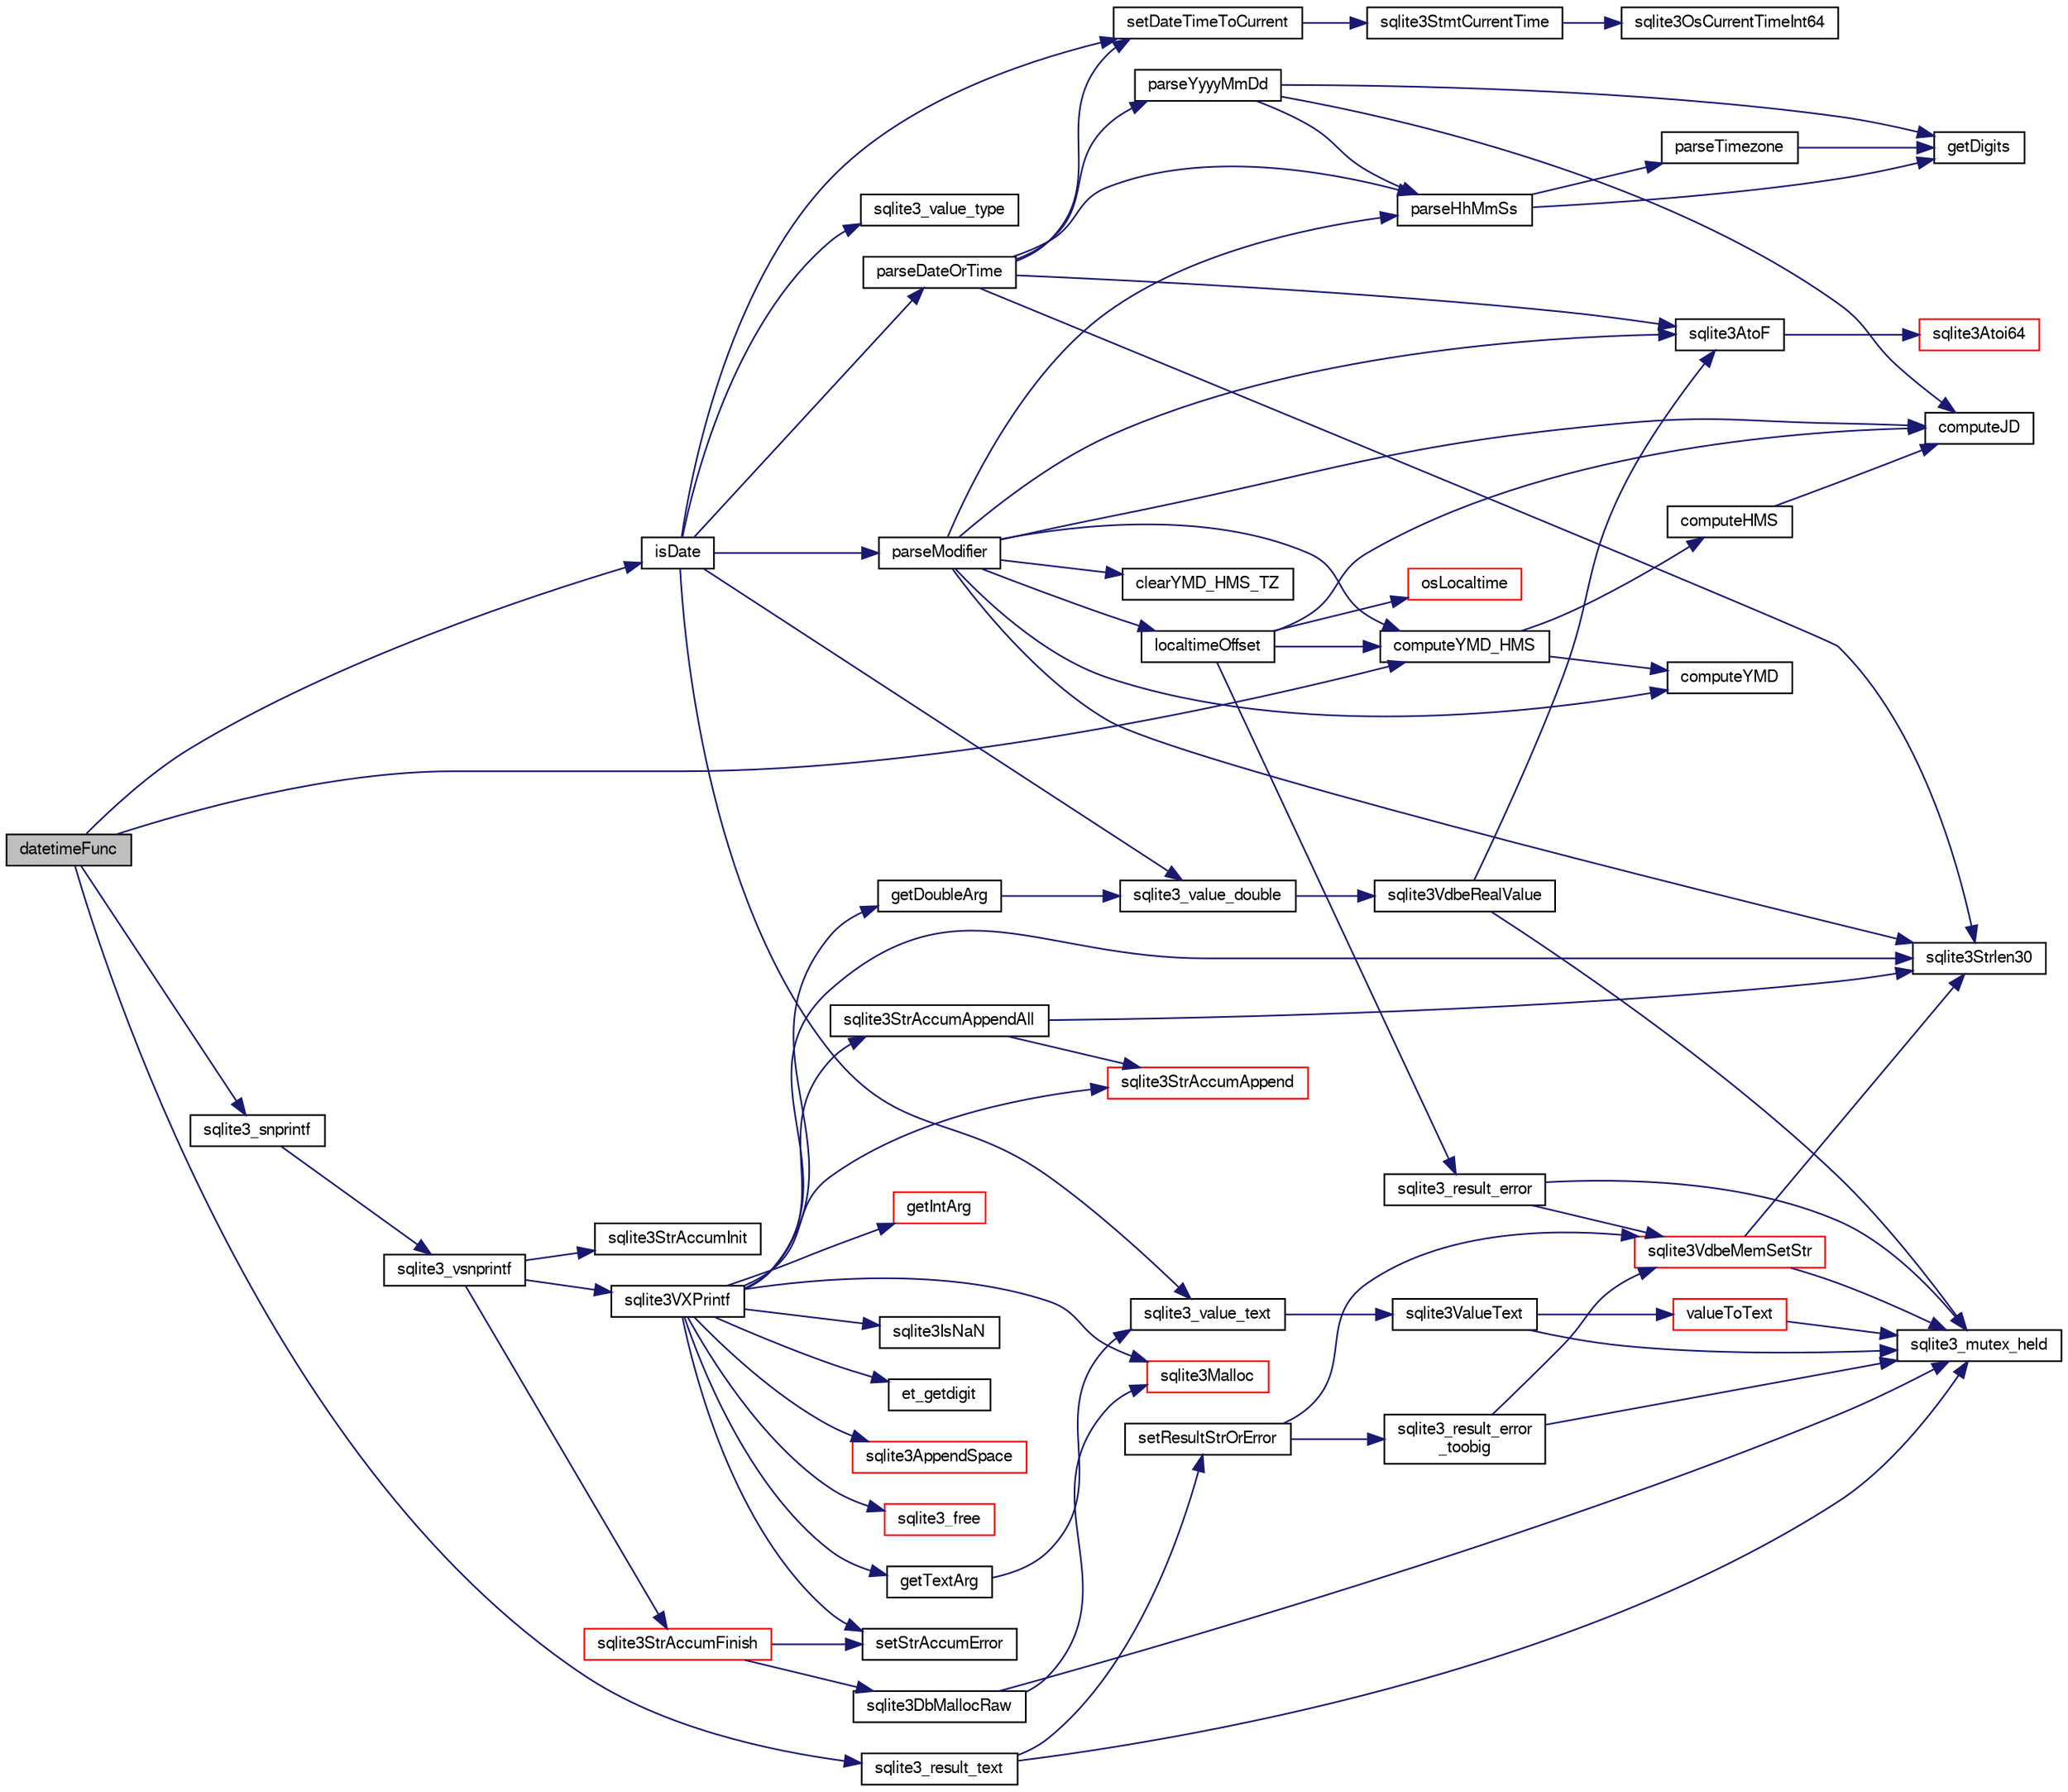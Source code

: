 digraph "datetimeFunc"
{
  edge [fontname="FreeSans",fontsize="10",labelfontname="FreeSans",labelfontsize="10"];
  node [fontname="FreeSans",fontsize="10",shape=record];
  rankdir="LR";
  Node83982 [label="datetimeFunc",height=0.2,width=0.4,color="black", fillcolor="grey75", style="filled", fontcolor="black"];
  Node83982 -> Node83983 [color="midnightblue",fontsize="10",style="solid",fontname="FreeSans"];
  Node83983 [label="isDate",height=0.2,width=0.4,color="black", fillcolor="white", style="filled",URL="$sqlite3_8c.html#a88586fabfb5a2ee248ccf6f5dfb90904"];
  Node83983 -> Node83984 [color="midnightblue",fontsize="10",style="solid",fontname="FreeSans"];
  Node83984 [label="setDateTimeToCurrent",height=0.2,width=0.4,color="black", fillcolor="white", style="filled",URL="$sqlite3_8c.html#a18009d23009369ca192dbbc98f7b9e2e"];
  Node83984 -> Node83985 [color="midnightblue",fontsize="10",style="solid",fontname="FreeSans"];
  Node83985 [label="sqlite3StmtCurrentTime",height=0.2,width=0.4,color="black", fillcolor="white", style="filled",URL="$sqlite3_8c.html#ae1011d49964d4f1e38cebd95eab80802"];
  Node83985 -> Node83986 [color="midnightblue",fontsize="10",style="solid",fontname="FreeSans"];
  Node83986 [label="sqlite3OsCurrentTimeInt64",height=0.2,width=0.4,color="black", fillcolor="white", style="filled",URL="$sqlite3_8c.html#a8fba11754c83b89782ef18af266f5ec2"];
  Node83983 -> Node83987 [color="midnightblue",fontsize="10",style="solid",fontname="FreeSans"];
  Node83987 [label="sqlite3_value_type",height=0.2,width=0.4,color="black", fillcolor="white", style="filled",URL="$sqlite3_8c.html#ac5e91a982065a1ab220a43bbd18cfa60"];
  Node83983 -> Node83988 [color="midnightblue",fontsize="10",style="solid",fontname="FreeSans"];
  Node83988 [label="sqlite3_value_double",height=0.2,width=0.4,color="black", fillcolor="white", style="filled",URL="$sqlite3_8c.html#a3e50c1a2dd484a8b6911c9d163816b88"];
  Node83988 -> Node83989 [color="midnightblue",fontsize="10",style="solid",fontname="FreeSans"];
  Node83989 [label="sqlite3VdbeRealValue",height=0.2,width=0.4,color="black", fillcolor="white", style="filled",URL="$sqlite3_8c.html#a5bf943a4f9a5516911b3bc610e3d64e0"];
  Node83989 -> Node83990 [color="midnightblue",fontsize="10",style="solid",fontname="FreeSans"];
  Node83990 [label="sqlite3_mutex_held",height=0.2,width=0.4,color="black", fillcolor="white", style="filled",URL="$sqlite3_8c.html#acf77da68932b6bc163c5e68547ecc3e7"];
  Node83989 -> Node83991 [color="midnightblue",fontsize="10",style="solid",fontname="FreeSans"];
  Node83991 [label="sqlite3AtoF",height=0.2,width=0.4,color="black", fillcolor="white", style="filled",URL="$sqlite3_8c.html#ad2a961fc08942417d977510a1384b6d2"];
  Node83991 -> Node83992 [color="midnightblue",fontsize="10",style="solid",fontname="FreeSans"];
  Node83992 [label="sqlite3Atoi64",height=0.2,width=0.4,color="red", fillcolor="white", style="filled",URL="$sqlite3_8c.html#a5b13083911b3dc0a0b54f43acc686a39"];
  Node83983 -> Node83994 [color="midnightblue",fontsize="10",style="solid",fontname="FreeSans"];
  Node83994 [label="sqlite3_value_text",height=0.2,width=0.4,color="black", fillcolor="white", style="filled",URL="$sqlite3_8c.html#aef2ace3239e6dd59c74110faa70f8171"];
  Node83994 -> Node83995 [color="midnightblue",fontsize="10",style="solid",fontname="FreeSans"];
  Node83995 [label="sqlite3ValueText",height=0.2,width=0.4,color="black", fillcolor="white", style="filled",URL="$sqlite3_8c.html#ad567a94e52d1adf81f4857fdba00a59b"];
  Node83995 -> Node83990 [color="midnightblue",fontsize="10",style="solid",fontname="FreeSans"];
  Node83995 -> Node83996 [color="midnightblue",fontsize="10",style="solid",fontname="FreeSans"];
  Node83996 [label="valueToText",height=0.2,width=0.4,color="red", fillcolor="white", style="filled",URL="$sqlite3_8c.html#abded1c4848e5c5901949c02af499044c"];
  Node83996 -> Node83990 [color="midnightblue",fontsize="10",style="solid",fontname="FreeSans"];
  Node83983 -> Node84255 [color="midnightblue",fontsize="10",style="solid",fontname="FreeSans"];
  Node84255 [label="parseDateOrTime",height=0.2,width=0.4,color="black", fillcolor="white", style="filled",URL="$sqlite3_8c.html#a86a0ea000a0479eb6de44cbeb82acef9"];
  Node84255 -> Node84256 [color="midnightblue",fontsize="10",style="solid",fontname="FreeSans"];
  Node84256 [label="parseYyyyMmDd",height=0.2,width=0.4,color="black", fillcolor="white", style="filled",URL="$sqlite3_8c.html#ad3a4252b0c148f0174e1e546115b5802"];
  Node84256 -> Node84257 [color="midnightblue",fontsize="10",style="solid",fontname="FreeSans"];
  Node84257 [label="getDigits",height=0.2,width=0.4,color="black", fillcolor="white", style="filled",URL="$sqlite3_8c.html#af4fdc2bcc27f2897a50c080040855e4d"];
  Node84256 -> Node84258 [color="midnightblue",fontsize="10",style="solid",fontname="FreeSans"];
  Node84258 [label="parseHhMmSs",height=0.2,width=0.4,color="black", fillcolor="white", style="filled",URL="$sqlite3_8c.html#ac4cdecf91abf320cc407022a3bd4944f"];
  Node84258 -> Node84257 [color="midnightblue",fontsize="10",style="solid",fontname="FreeSans"];
  Node84258 -> Node84259 [color="midnightblue",fontsize="10",style="solid",fontname="FreeSans"];
  Node84259 [label="parseTimezone",height=0.2,width=0.4,color="black", fillcolor="white", style="filled",URL="$sqlite3_8c.html#a0cdd15f925d164c8f4ce8f6a7ef87294"];
  Node84259 -> Node84257 [color="midnightblue",fontsize="10",style="solid",fontname="FreeSans"];
  Node84256 -> Node84223 [color="midnightblue",fontsize="10",style="solid",fontname="FreeSans"];
  Node84223 [label="computeJD",height=0.2,width=0.4,color="black", fillcolor="white", style="filled",URL="$sqlite3_8c.html#aeeefea84c7c62565ee8e5491f39c0bc4"];
  Node84255 -> Node84258 [color="midnightblue",fontsize="10",style="solid",fontname="FreeSans"];
  Node84255 -> Node83984 [color="midnightblue",fontsize="10",style="solid",fontname="FreeSans"];
  Node84255 -> Node83991 [color="midnightblue",fontsize="10",style="solid",fontname="FreeSans"];
  Node84255 -> Node84058 [color="midnightblue",fontsize="10",style="solid",fontname="FreeSans"];
  Node84058 [label="sqlite3Strlen30",height=0.2,width=0.4,color="black", fillcolor="white", style="filled",URL="$sqlite3_8c.html#a3dcd80ba41f1a308193dee74857b62a7"];
  Node83983 -> Node84260 [color="midnightblue",fontsize="10",style="solid",fontname="FreeSans"];
  Node84260 [label="parseModifier",height=0.2,width=0.4,color="black", fillcolor="white", style="filled",URL="$sqlite3_8c.html#af27e39a2d2026d0f51799a9c254c4f06"];
  Node84260 -> Node84223 [color="midnightblue",fontsize="10",style="solid",fontname="FreeSans"];
  Node84260 -> Node84261 [color="midnightblue",fontsize="10",style="solid",fontname="FreeSans"];
  Node84261 [label="localtimeOffset",height=0.2,width=0.4,color="black", fillcolor="white", style="filled",URL="$sqlite3_8c.html#a90df73d3001a38322fee639ae369b637"];
  Node84261 -> Node84229 [color="midnightblue",fontsize="10",style="solid",fontname="FreeSans"];
  Node84229 [label="computeYMD_HMS",height=0.2,width=0.4,color="black", fillcolor="white", style="filled",URL="$sqlite3_8c.html#aaa0f11071766258d0a6bd58c98a5cfa4"];
  Node84229 -> Node84225 [color="midnightblue",fontsize="10",style="solid",fontname="FreeSans"];
  Node84225 [label="computeYMD",height=0.2,width=0.4,color="black", fillcolor="white", style="filled",URL="$sqlite3_8c.html#a5bd5a8651c26bd9c9e84482fc7b82321"];
  Node84229 -> Node84227 [color="midnightblue",fontsize="10",style="solid",fontname="FreeSans"];
  Node84227 [label="computeHMS",height=0.2,width=0.4,color="black", fillcolor="white", style="filled",URL="$sqlite3_8c.html#a13e9c62b28e0545b79e18f6c020ee51b"];
  Node84227 -> Node84223 [color="midnightblue",fontsize="10",style="solid",fontname="FreeSans"];
  Node84261 -> Node84223 [color="midnightblue",fontsize="10",style="solid",fontname="FreeSans"];
  Node84261 -> Node84262 [color="midnightblue",fontsize="10",style="solid",fontname="FreeSans"];
  Node84262 [label="osLocaltime",height=0.2,width=0.4,color="red", fillcolor="white", style="filled",URL="$sqlite3_8c.html#a1cd1d1cf8d386ab8c12e96557cd47c20"];
  Node84261 -> Node84154 [color="midnightblue",fontsize="10",style="solid",fontname="FreeSans"];
  Node84154 [label="sqlite3_result_error",height=0.2,width=0.4,color="black", fillcolor="white", style="filled",URL="$sqlite3_8c.html#a577161e1b67908b94f47007aaa6ae4c4"];
  Node84154 -> Node83990 [color="midnightblue",fontsize="10",style="solid",fontname="FreeSans"];
  Node84154 -> Node84107 [color="midnightblue",fontsize="10",style="solid",fontname="FreeSans"];
  Node84107 [label="sqlite3VdbeMemSetStr",height=0.2,width=0.4,color="red", fillcolor="white", style="filled",URL="$sqlite3_8c.html#a9697bec7c3b512483638ea3646191d7d"];
  Node84107 -> Node83990 [color="midnightblue",fontsize="10",style="solid",fontname="FreeSans"];
  Node84107 -> Node84058 [color="midnightblue",fontsize="10",style="solid",fontname="FreeSans"];
  Node84260 -> Node84263 [color="midnightblue",fontsize="10",style="solid",fontname="FreeSans"];
  Node84263 [label="clearYMD_HMS_TZ",height=0.2,width=0.4,color="black", fillcolor="white", style="filled",URL="$sqlite3_8c.html#a52d96edd21a70f6a8a6a987c54de3cc3"];
  Node84260 -> Node83991 [color="midnightblue",fontsize="10",style="solid",fontname="FreeSans"];
  Node84260 -> Node84058 [color="midnightblue",fontsize="10",style="solid",fontname="FreeSans"];
  Node84260 -> Node84229 [color="midnightblue",fontsize="10",style="solid",fontname="FreeSans"];
  Node84260 -> Node84225 [color="midnightblue",fontsize="10",style="solid",fontname="FreeSans"];
  Node84260 -> Node84258 [color="midnightblue",fontsize="10",style="solid",fontname="FreeSans"];
  Node83982 -> Node84229 [color="midnightblue",fontsize="10",style="solid",fontname="FreeSans"];
  Node83982 -> Node84182 [color="midnightblue",fontsize="10",style="solid",fontname="FreeSans"];
  Node84182 [label="sqlite3_snprintf",height=0.2,width=0.4,color="black", fillcolor="white", style="filled",URL="$sqlite3_8c.html#aa2695a752e971577f5784122f2013c40"];
  Node84182 -> Node84183 [color="midnightblue",fontsize="10",style="solid",fontname="FreeSans"];
  Node84183 [label="sqlite3_vsnprintf",height=0.2,width=0.4,color="black", fillcolor="white", style="filled",URL="$sqlite3_8c.html#a0862c03aea71d62847e452aa655add42"];
  Node84183 -> Node84043 [color="midnightblue",fontsize="10",style="solid",fontname="FreeSans"];
  Node84043 [label="sqlite3StrAccumInit",height=0.2,width=0.4,color="black", fillcolor="white", style="filled",URL="$sqlite3_8c.html#aabf95e113b9d54d519cd15a56215f560"];
  Node84183 -> Node84044 [color="midnightblue",fontsize="10",style="solid",fontname="FreeSans"];
  Node84044 [label="sqlite3VXPrintf",height=0.2,width=0.4,color="black", fillcolor="white", style="filled",URL="$sqlite3_8c.html#a63c25806c9bd4a2b76f9a0eb232c6bde"];
  Node84044 -> Node84045 [color="midnightblue",fontsize="10",style="solid",fontname="FreeSans"];
  Node84045 [label="sqlite3StrAccumAppend",height=0.2,width=0.4,color="red", fillcolor="white", style="filled",URL="$sqlite3_8c.html#a56664fa33def33c5a5245b623441d5e0"];
  Node84044 -> Node84052 [color="midnightblue",fontsize="10",style="solid",fontname="FreeSans"];
  Node84052 [label="getIntArg",height=0.2,width=0.4,color="red", fillcolor="white", style="filled",URL="$sqlite3_8c.html#abff258963dbd9205fb299851a64c67be"];
  Node84044 -> Node84005 [color="midnightblue",fontsize="10",style="solid",fontname="FreeSans"];
  Node84005 [label="sqlite3Malloc",height=0.2,width=0.4,color="red", fillcolor="white", style="filled",URL="$sqlite3_8c.html#a361a2eaa846b1885f123abe46f5d8b2b"];
  Node84044 -> Node84048 [color="midnightblue",fontsize="10",style="solid",fontname="FreeSans"];
  Node84048 [label="setStrAccumError",height=0.2,width=0.4,color="black", fillcolor="white", style="filled",URL="$sqlite3_8c.html#a3dc479a1fc8ba1ab8edfe51f8a0b102c"];
  Node84044 -> Node84056 [color="midnightblue",fontsize="10",style="solid",fontname="FreeSans"];
  Node84056 [label="getDoubleArg",height=0.2,width=0.4,color="black", fillcolor="white", style="filled",URL="$sqlite3_8c.html#a1cf25120072c85bd261983b24c12c3d9"];
  Node84056 -> Node83988 [color="midnightblue",fontsize="10",style="solid",fontname="FreeSans"];
  Node84044 -> Node84057 [color="midnightblue",fontsize="10",style="solid",fontname="FreeSans"];
  Node84057 [label="sqlite3IsNaN",height=0.2,width=0.4,color="black", fillcolor="white", style="filled",URL="$sqlite3_8c.html#aed4d78203877c3486765ccbc7feebb50"];
  Node84044 -> Node84058 [color="midnightblue",fontsize="10",style="solid",fontname="FreeSans"];
  Node84044 -> Node84059 [color="midnightblue",fontsize="10",style="solid",fontname="FreeSans"];
  Node84059 [label="et_getdigit",height=0.2,width=0.4,color="black", fillcolor="white", style="filled",URL="$sqlite3_8c.html#a40c5a308749ad07cc2397a53e081bff0"];
  Node84044 -> Node84060 [color="midnightblue",fontsize="10",style="solid",fontname="FreeSans"];
  Node84060 [label="getTextArg",height=0.2,width=0.4,color="black", fillcolor="white", style="filled",URL="$sqlite3_8c.html#afbb41850423ef20071cefaab0431e04d"];
  Node84060 -> Node83994 [color="midnightblue",fontsize="10",style="solid",fontname="FreeSans"];
  Node84044 -> Node84061 [color="midnightblue",fontsize="10",style="solid",fontname="FreeSans"];
  Node84061 [label="sqlite3StrAccumAppendAll",height=0.2,width=0.4,color="black", fillcolor="white", style="filled",URL="$sqlite3_8c.html#acaf8f3e4f99a3c3a4a77e9c987547289"];
  Node84061 -> Node84045 [color="midnightblue",fontsize="10",style="solid",fontname="FreeSans"];
  Node84061 -> Node84058 [color="midnightblue",fontsize="10",style="solid",fontname="FreeSans"];
  Node84044 -> Node84062 [color="midnightblue",fontsize="10",style="solid",fontname="FreeSans"];
  Node84062 [label="sqlite3AppendSpace",height=0.2,width=0.4,color="red", fillcolor="white", style="filled",URL="$sqlite3_8c.html#aefd38a5afc0020d4a93855c3ee7c63a8"];
  Node84044 -> Node84016 [color="midnightblue",fontsize="10",style="solid",fontname="FreeSans"];
  Node84016 [label="sqlite3_free",height=0.2,width=0.4,color="red", fillcolor="white", style="filled",URL="$sqlite3_8c.html#a6552349e36a8a691af5487999ab09519"];
  Node84183 -> Node84063 [color="midnightblue",fontsize="10",style="solid",fontname="FreeSans"];
  Node84063 [label="sqlite3StrAccumFinish",height=0.2,width=0.4,color="red", fillcolor="white", style="filled",URL="$sqlite3_8c.html#adb7f26b10ac1b847db6f000ef4c2e2ba"];
  Node84063 -> Node84004 [color="midnightblue",fontsize="10",style="solid",fontname="FreeSans"];
  Node84004 [label="sqlite3DbMallocRaw",height=0.2,width=0.4,color="black", fillcolor="white", style="filled",URL="$sqlite3_8c.html#abbe8be0cf7175e11ddc3e2218fad924e"];
  Node84004 -> Node83990 [color="midnightblue",fontsize="10",style="solid",fontname="FreeSans"];
  Node84004 -> Node84005 [color="midnightblue",fontsize="10",style="solid",fontname="FreeSans"];
  Node84063 -> Node84048 [color="midnightblue",fontsize="10",style="solid",fontname="FreeSans"];
  Node83982 -> Node84119 [color="midnightblue",fontsize="10",style="solid",fontname="FreeSans"];
  Node84119 [label="sqlite3_result_text",height=0.2,width=0.4,color="black", fillcolor="white", style="filled",URL="$sqlite3_8c.html#a2c06bc83045bd7986b89e5e8bd689bdf"];
  Node84119 -> Node83990 [color="midnightblue",fontsize="10",style="solid",fontname="FreeSans"];
  Node84119 -> Node84120 [color="midnightblue",fontsize="10",style="solid",fontname="FreeSans"];
  Node84120 [label="setResultStrOrError",height=0.2,width=0.4,color="black", fillcolor="white", style="filled",URL="$sqlite3_8c.html#af1d0f45c261a19434fad327798cc6d6b"];
  Node84120 -> Node84107 [color="midnightblue",fontsize="10",style="solid",fontname="FreeSans"];
  Node84120 -> Node84106 [color="midnightblue",fontsize="10",style="solid",fontname="FreeSans"];
  Node84106 [label="sqlite3_result_error\l_toobig",height=0.2,width=0.4,color="black", fillcolor="white", style="filled",URL="$sqlite3_8c.html#ad4f0c5e8c9421d0c4550c1a108221abe"];
  Node84106 -> Node83990 [color="midnightblue",fontsize="10",style="solid",fontname="FreeSans"];
  Node84106 -> Node84107 [color="midnightblue",fontsize="10",style="solid",fontname="FreeSans"];
}
